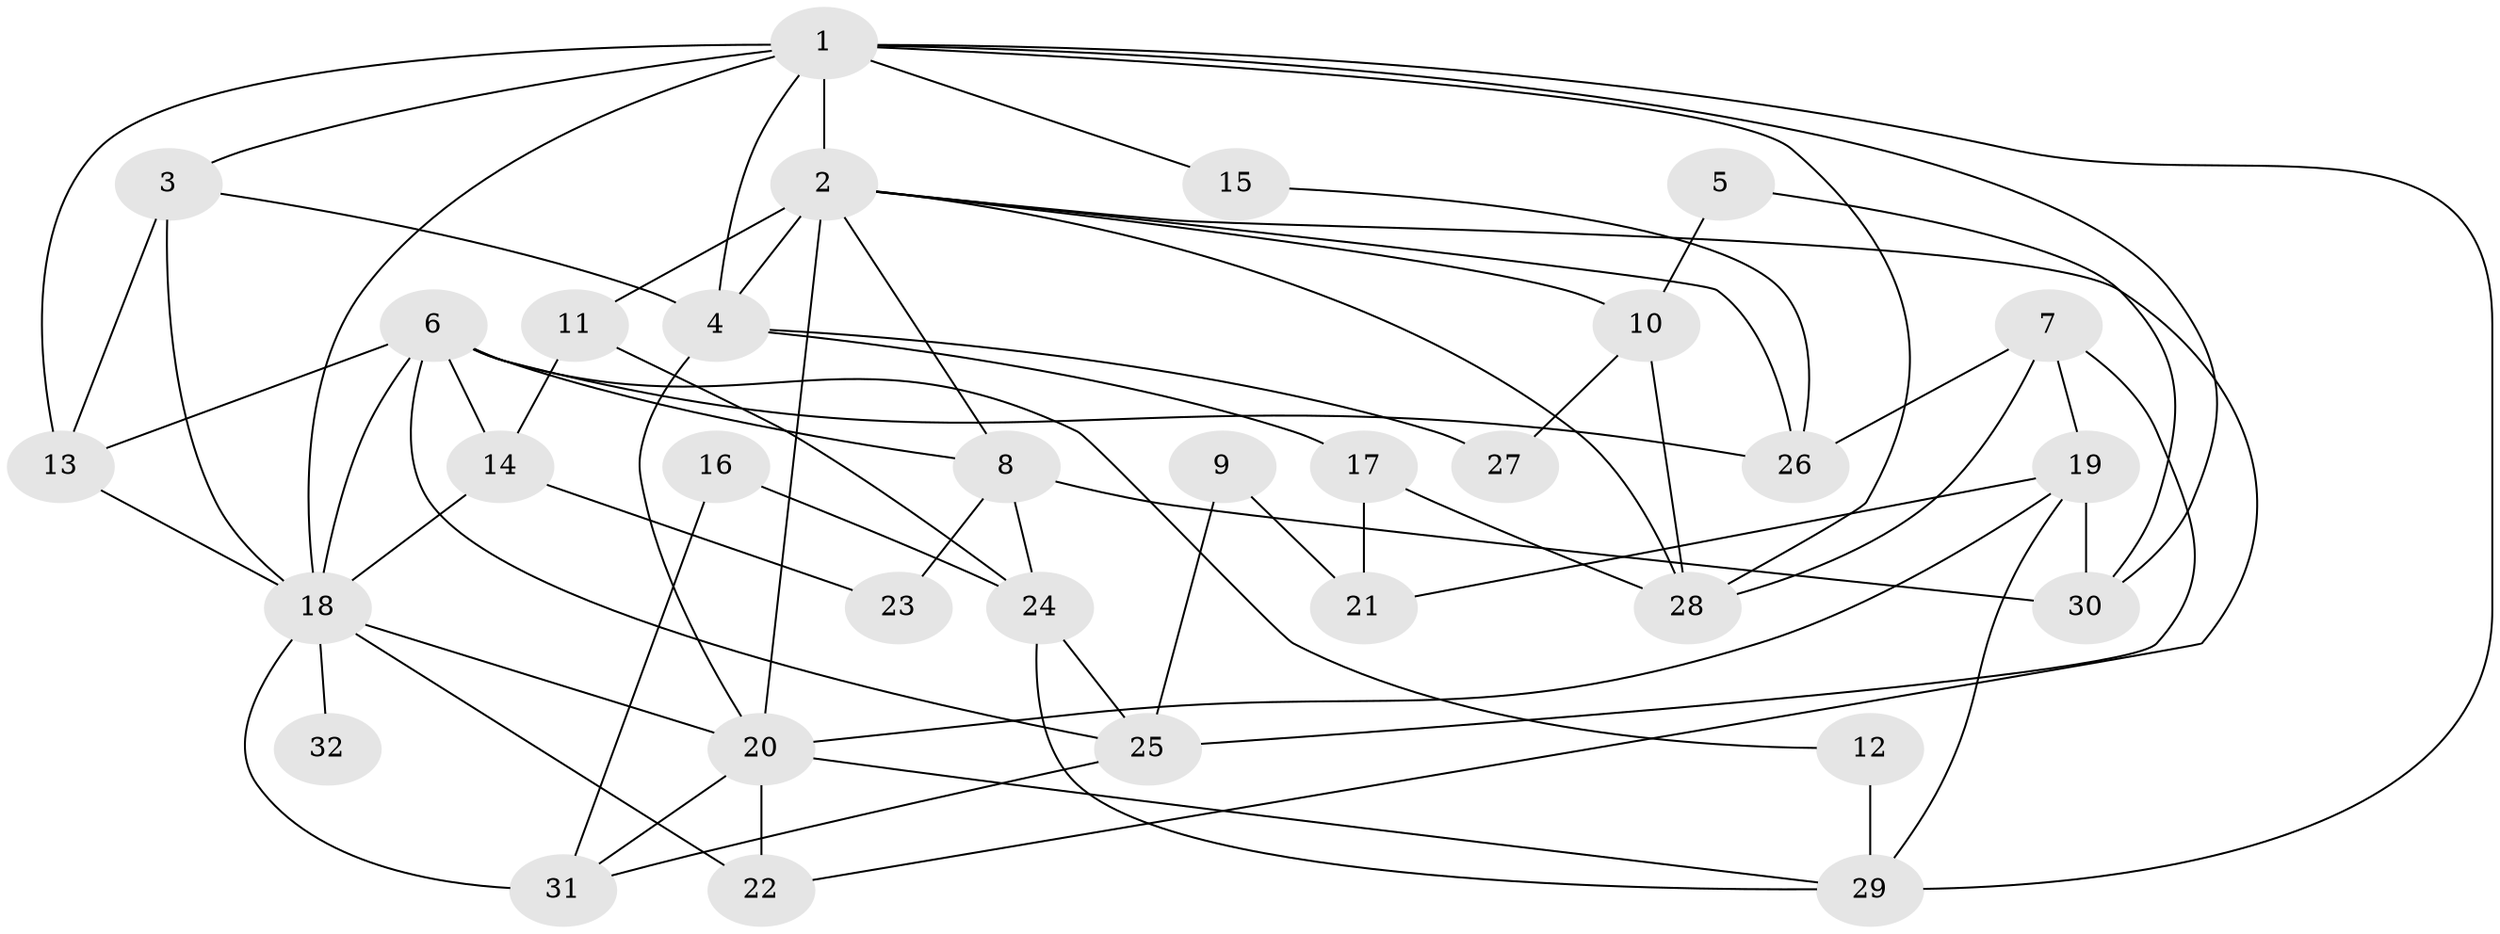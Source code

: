 // original degree distribution, {5: 0.25, 4: 0.25, 2: 0.15384615384615385, 3: 0.23076923076923078, 6: 0.09615384615384616, 9: 0.019230769230769232}
// Generated by graph-tools (version 1.1) at 2025/50/03/04/25 22:50:51]
// undirected, 32 vertices, 68 edges
graph export_dot {
  node [color=gray90,style=filled];
  1;
  2;
  3;
  4;
  5;
  6;
  7;
  8;
  9;
  10;
  11;
  12;
  13;
  14;
  15;
  16;
  17;
  18;
  19;
  20;
  21;
  22;
  23;
  24;
  25;
  26;
  27;
  28;
  29;
  30;
  31;
  32;
  1 -- 2 [weight=2.0];
  1 -- 3 [weight=2.0];
  1 -- 4 [weight=1.0];
  1 -- 13 [weight=1.0];
  1 -- 15 [weight=1.0];
  1 -- 18 [weight=1.0];
  1 -- 28 [weight=1.0];
  1 -- 29 [weight=1.0];
  1 -- 30 [weight=1.0];
  2 -- 4 [weight=4.0];
  2 -- 8 [weight=2.0];
  2 -- 10 [weight=1.0];
  2 -- 11 [weight=1.0];
  2 -- 20 [weight=2.0];
  2 -- 22 [weight=1.0];
  2 -- 26 [weight=2.0];
  2 -- 28 [weight=1.0];
  3 -- 4 [weight=2.0];
  3 -- 13 [weight=1.0];
  3 -- 18 [weight=1.0];
  4 -- 17 [weight=1.0];
  4 -- 20 [weight=2.0];
  4 -- 27 [weight=1.0];
  5 -- 10 [weight=1.0];
  5 -- 30 [weight=1.0];
  6 -- 8 [weight=1.0];
  6 -- 12 [weight=1.0];
  6 -- 13 [weight=1.0];
  6 -- 14 [weight=1.0];
  6 -- 18 [weight=2.0];
  6 -- 25 [weight=1.0];
  6 -- 26 [weight=2.0];
  7 -- 19 [weight=1.0];
  7 -- 25 [weight=1.0];
  7 -- 26 [weight=1.0];
  7 -- 28 [weight=1.0];
  8 -- 23 [weight=1.0];
  8 -- 24 [weight=1.0];
  8 -- 30 [weight=1.0];
  9 -- 21 [weight=1.0];
  9 -- 25 [weight=1.0];
  10 -- 27 [weight=1.0];
  10 -- 28 [weight=1.0];
  11 -- 14 [weight=1.0];
  11 -- 24 [weight=1.0];
  12 -- 29 [weight=1.0];
  13 -- 18 [weight=1.0];
  14 -- 18 [weight=1.0];
  14 -- 23 [weight=1.0];
  15 -- 26 [weight=1.0];
  16 -- 24 [weight=1.0];
  16 -- 31 [weight=1.0];
  17 -- 21 [weight=1.0];
  17 -- 28 [weight=1.0];
  18 -- 20 [weight=1.0];
  18 -- 22 [weight=1.0];
  18 -- 31 [weight=1.0];
  18 -- 32 [weight=2.0];
  19 -- 20 [weight=1.0];
  19 -- 21 [weight=1.0];
  19 -- 29 [weight=1.0];
  19 -- 30 [weight=1.0];
  20 -- 22 [weight=1.0];
  20 -- 29 [weight=1.0];
  20 -- 31 [weight=1.0];
  24 -- 25 [weight=1.0];
  24 -- 29 [weight=1.0];
  25 -- 31 [weight=1.0];
}
